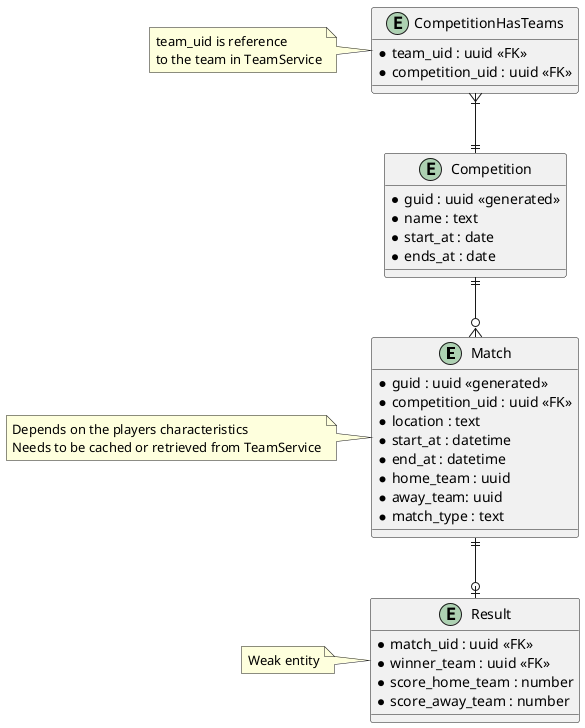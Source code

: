 @startuml

entity Match {
    * guid : uuid <<generated>>
    * competition_uid : uuid <<FK>>
    * location : text
    * start_at : datetime
    * end_at : datetime
    * home_team : uuid
    * away_team: uuid
    * match_type : text
}


entity Result {
    * match_uid : uuid <<FK>>
    * winner_team : uuid <<FK>>
    * score_home_team : number
    * score_away_team : number
}

entity CompetitionHasTeams {
    * team_uid : uuid <<FK>>
    * competition_uid : uuid <<FK>>
}

entity Competition {
    * guid : uuid <<generated>>
    * name : text
    * start_at : date
    * ends_at : date
}

CompetitionHasTeams }|--|| Competition
Match ||--o| Result
Competition ||--o{ Match

note left of CompetitionHasTeams : team_uid is reference \nto the team in TeamService
note left of Match : Depends on the players characteristics\nNeeds to be cached or retrieved from TeamService
note left of Result : Weak entity

@enduml